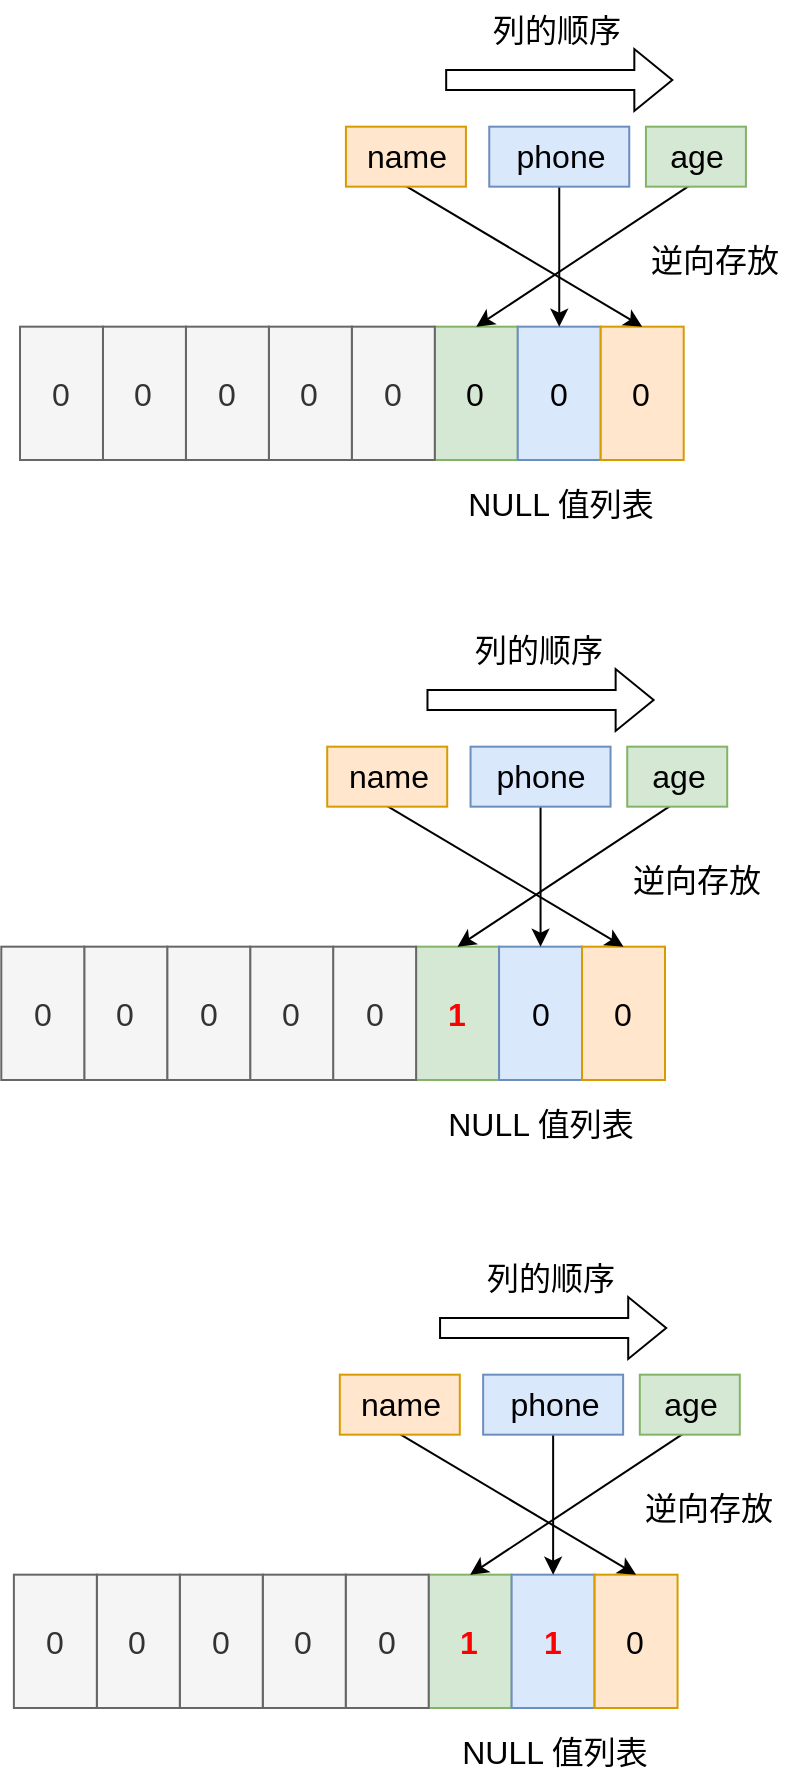 <mxfile version="20.6.0" type="github">
  <diagram id="FDNCHmbq4g4QRqkRjW3C" name="第 1 页">
    <mxGraphModel dx="1096" dy="683" grid="0" gridSize="10" guides="1" tooltips="1" connect="1" arrows="1" fold="1" page="1" pageScale="1" pageWidth="827" pageHeight="1169" math="0" shadow="0">
      <root>
        <mxCell id="0" />
        <mxCell id="1" parent="0" />
        <mxCell id="Jjxi664DVSr25sezRC5C-1" value="0" style="rounded=0;whiteSpace=wrap;html=1;fontSize=16;fillColor=#d5e8d4;strokeColor=#82b366;" vertex="1" parent="1">
          <mxGeometry x="320.4" y="292.333" width="41.481" height="66.667" as="geometry" />
        </mxCell>
        <mxCell id="Jjxi664DVSr25sezRC5C-2" value="0" style="rounded=0;whiteSpace=wrap;html=1;fontSize=16;fillColor=#dae8fc;strokeColor=#6c8ebf;" vertex="1" parent="1">
          <mxGeometry x="361.882" y="292.333" width="41.481" height="66.667" as="geometry" />
        </mxCell>
        <mxCell id="Jjxi664DVSr25sezRC5C-3" value="0" style="rounded=0;whiteSpace=wrap;html=1;fontSize=16;fillColor=#ffe6cc;strokeColor=#d79b00;" vertex="1" parent="1">
          <mxGeometry x="403.363" y="292.333" width="41.481" height="66.667" as="geometry" />
        </mxCell>
        <mxCell id="Jjxi664DVSr25sezRC5C-17" style="edgeStyle=none;rounded=0;orthogonalLoop=1;jettySize=auto;html=1;entryX=0.5;entryY=0;entryDx=0;entryDy=0;exitX=0.48;exitY=0.967;exitDx=0;exitDy=0;exitPerimeter=0;fontSize=16;" edge="1" parent="1" source="Jjxi664DVSr25sezRC5C-7" target="Jjxi664DVSr25sezRC5C-3">
          <mxGeometry relative="1" as="geometry" />
        </mxCell>
        <mxCell id="Jjxi664DVSr25sezRC5C-7" value="name" style="text;html=1;align=center;verticalAlign=middle;resizable=0;points=[];autosize=1;strokeColor=#d79b00;fillColor=#ffe6cc;fontSize=16;" vertex="1" parent="1">
          <mxGeometry x="275.96" y="192.333" width="60" height="30" as="geometry" />
        </mxCell>
        <mxCell id="Jjxi664DVSr25sezRC5C-16" style="edgeStyle=none;rounded=0;orthogonalLoop=1;jettySize=auto;html=1;entryX=0.5;entryY=0;entryDx=0;entryDy=0;fontSize=16;" edge="1" parent="1" source="Jjxi664DVSr25sezRC5C-8" target="Jjxi664DVSr25sezRC5C-2">
          <mxGeometry relative="1" as="geometry" />
        </mxCell>
        <mxCell id="Jjxi664DVSr25sezRC5C-8" value="phone" style="text;html=1;align=center;verticalAlign=middle;resizable=0;points=[];autosize=1;strokeColor=#6c8ebf;fillColor=#dae8fc;fontSize=16;" vertex="1" parent="1">
          <mxGeometry x="347.626" y="192.333" width="70" height="30" as="geometry" />
        </mxCell>
        <mxCell id="Jjxi664DVSr25sezRC5C-15" style="rounded=0;orthogonalLoop=1;jettySize=auto;html=1;entryX=0.5;entryY=0;entryDx=0;entryDy=0;exitX=0.45;exitY=0.967;exitDx=0;exitDy=0;exitPerimeter=0;fontSize=16;" edge="1" parent="1" source="Jjxi664DVSr25sezRC5C-9" target="Jjxi664DVSr25sezRC5C-1">
          <mxGeometry relative="1" as="geometry" />
        </mxCell>
        <mxCell id="Jjxi664DVSr25sezRC5C-9" value="age" style="text;html=1;align=center;verticalAlign=middle;resizable=0;points=[];autosize=1;strokeColor=#82b366;fillColor=#d5e8d4;fontSize=16;" vertex="1" parent="1">
          <mxGeometry x="425.958" y="192.333" width="50" height="30" as="geometry" />
        </mxCell>
        <mxCell id="Jjxi664DVSr25sezRC5C-11" value="" style="shape=flexArrow;endArrow=classic;html=1;rounded=0;fontSize=16;" edge="1" parent="1">
          <mxGeometry width="50" height="50" relative="1" as="geometry">
            <mxPoint x="325.591" y="168.997" as="sourcePoint" />
            <mxPoint x="439.665" y="168.997" as="targetPoint" />
          </mxGeometry>
        </mxCell>
        <mxCell id="Jjxi664DVSr25sezRC5C-12" value="列的顺序" style="text;html=1;align=center;verticalAlign=middle;resizable=0;points=[];autosize=1;strokeColor=none;fillColor=none;fontSize=16;" vertex="1" parent="1">
          <mxGeometry x="335.956" y="129" width="90" height="30" as="geometry" />
        </mxCell>
        <mxCell id="Jjxi664DVSr25sezRC5C-19" value="逆向存放" style="text;html=1;align=center;verticalAlign=middle;resizable=0;points=[];autosize=1;strokeColor=none;fillColor=none;fontSize=16;" vertex="1" parent="1">
          <mxGeometry x="415.03" y="244" width="90" height="30" as="geometry" />
        </mxCell>
        <mxCell id="Jjxi664DVSr25sezRC5C-20" value="NULL 值列表" style="text;html=1;align=center;verticalAlign=middle;resizable=0;points=[];autosize=1;strokeColor=none;fillColor=none;fontSize=16;" vertex="1" parent="1">
          <mxGeometry x="322.63" y="366" width="120" height="30" as="geometry" />
        </mxCell>
        <mxCell id="Jjxi664DVSr25sezRC5C-21" value="0" style="rounded=0;whiteSpace=wrap;html=1;fontSize=16;fillColor=#f5f5f5;strokeColor=#666666;fontColor=#333333;" vertex="1" parent="1">
          <mxGeometry x="278.92" y="292.333" width="41.481" height="66.667" as="geometry" />
        </mxCell>
        <mxCell id="Jjxi664DVSr25sezRC5C-22" value="0" style="rounded=0;whiteSpace=wrap;html=1;fontSize=16;fillColor=#f5f5f5;strokeColor=#666666;fontColor=#333333;" vertex="1" parent="1">
          <mxGeometry x="237.44" y="292.333" width="41.481" height="66.667" as="geometry" />
        </mxCell>
        <mxCell id="Jjxi664DVSr25sezRC5C-23" value="0" style="rounded=0;whiteSpace=wrap;html=1;fontSize=16;fillColor=#f5f5f5;strokeColor=#666666;fontColor=#333333;" vertex="1" parent="1">
          <mxGeometry x="195.96" y="292.333" width="41.481" height="66.667" as="geometry" />
        </mxCell>
        <mxCell id="Jjxi664DVSr25sezRC5C-24" value="0" style="rounded=0;whiteSpace=wrap;html=1;fontSize=16;fillColor=#f5f5f5;strokeColor=#666666;fontColor=#333333;" vertex="1" parent="1">
          <mxGeometry x="154.48" y="292.333" width="41.481" height="66.667" as="geometry" />
        </mxCell>
        <mxCell id="Jjxi664DVSr25sezRC5C-25" value="0" style="rounded=0;whiteSpace=wrap;html=1;fontSize=16;fillColor=#f5f5f5;strokeColor=#666666;fontColor=#333333;" vertex="1" parent="1">
          <mxGeometry x="113.0" y="292.333" width="41.481" height="66.667" as="geometry" />
        </mxCell>
        <mxCell id="Jjxi664DVSr25sezRC5C-26" value="&lt;font color=&quot;#ff0000&quot;&gt;&lt;b&gt;1&lt;/b&gt;&lt;/font&gt;" style="rounded=0;whiteSpace=wrap;html=1;fontSize=16;fillColor=#d5e8d4;strokeColor=#82b366;" vertex="1" parent="1">
          <mxGeometry x="311.05" y="602.333" width="41.481" height="66.667" as="geometry" />
        </mxCell>
        <mxCell id="Jjxi664DVSr25sezRC5C-27" value="0" style="rounded=0;whiteSpace=wrap;html=1;fontSize=16;fillColor=#dae8fc;strokeColor=#6c8ebf;" vertex="1" parent="1">
          <mxGeometry x="352.532" y="602.333" width="41.481" height="66.667" as="geometry" />
        </mxCell>
        <mxCell id="Jjxi664DVSr25sezRC5C-28" value="0" style="rounded=0;whiteSpace=wrap;html=1;fontSize=16;fillColor=#ffe6cc;strokeColor=#d79b00;" vertex="1" parent="1">
          <mxGeometry x="394.013" y="602.333" width="41.481" height="66.667" as="geometry" />
        </mxCell>
        <mxCell id="Jjxi664DVSr25sezRC5C-29" style="edgeStyle=none;rounded=0;orthogonalLoop=1;jettySize=auto;html=1;entryX=0.5;entryY=0;entryDx=0;entryDy=0;exitX=0.48;exitY=0.967;exitDx=0;exitDy=0;exitPerimeter=0;fontSize=16;" edge="1" parent="1" source="Jjxi664DVSr25sezRC5C-30" target="Jjxi664DVSr25sezRC5C-28">
          <mxGeometry relative="1" as="geometry" />
        </mxCell>
        <mxCell id="Jjxi664DVSr25sezRC5C-30" value="name" style="text;html=1;align=center;verticalAlign=middle;resizable=0;points=[];autosize=1;strokeColor=#d79b00;fillColor=#ffe6cc;fontSize=16;" vertex="1" parent="1">
          <mxGeometry x="266.61" y="502.333" width="60" height="30" as="geometry" />
        </mxCell>
        <mxCell id="Jjxi664DVSr25sezRC5C-31" style="edgeStyle=none;rounded=0;orthogonalLoop=1;jettySize=auto;html=1;entryX=0.5;entryY=0;entryDx=0;entryDy=0;fontSize=16;" edge="1" parent="1" source="Jjxi664DVSr25sezRC5C-32" target="Jjxi664DVSr25sezRC5C-27">
          <mxGeometry relative="1" as="geometry" />
        </mxCell>
        <mxCell id="Jjxi664DVSr25sezRC5C-32" value="phone" style="text;html=1;align=center;verticalAlign=middle;resizable=0;points=[];autosize=1;strokeColor=#6c8ebf;fillColor=#dae8fc;fontSize=16;" vertex="1" parent="1">
          <mxGeometry x="338.276" y="502.333" width="70" height="30" as="geometry" />
        </mxCell>
        <mxCell id="Jjxi664DVSr25sezRC5C-33" style="rounded=0;orthogonalLoop=1;jettySize=auto;html=1;entryX=0.5;entryY=0;entryDx=0;entryDy=0;exitX=0.45;exitY=0.967;exitDx=0;exitDy=0;exitPerimeter=0;fontSize=16;" edge="1" parent="1" source="Jjxi664DVSr25sezRC5C-34" target="Jjxi664DVSr25sezRC5C-26">
          <mxGeometry relative="1" as="geometry" />
        </mxCell>
        <mxCell id="Jjxi664DVSr25sezRC5C-34" value="age" style="text;html=1;align=center;verticalAlign=middle;resizable=0;points=[];autosize=1;strokeColor=#82b366;fillColor=#d5e8d4;fontSize=16;" vertex="1" parent="1">
          <mxGeometry x="416.608" y="502.333" width="50" height="30" as="geometry" />
        </mxCell>
        <mxCell id="Jjxi664DVSr25sezRC5C-35" value="" style="shape=flexArrow;endArrow=classic;html=1;rounded=0;fontSize=16;" edge="1" parent="1">
          <mxGeometry width="50" height="50" relative="1" as="geometry">
            <mxPoint x="316.241" y="478.997" as="sourcePoint" />
            <mxPoint x="430.315" y="478.997" as="targetPoint" />
          </mxGeometry>
        </mxCell>
        <mxCell id="Jjxi664DVSr25sezRC5C-36" value="列的顺序" style="text;html=1;align=center;verticalAlign=middle;resizable=0;points=[];autosize=1;strokeColor=none;fillColor=none;fontSize=16;" vertex="1" parent="1">
          <mxGeometry x="326.606" y="439" width="90" height="30" as="geometry" />
        </mxCell>
        <mxCell id="Jjxi664DVSr25sezRC5C-37" value="逆向存放" style="text;html=1;align=center;verticalAlign=middle;resizable=0;points=[];autosize=1;strokeColor=none;fillColor=none;fontSize=16;" vertex="1" parent="1">
          <mxGeometry x="405.68" y="554" width="90" height="30" as="geometry" />
        </mxCell>
        <mxCell id="Jjxi664DVSr25sezRC5C-38" value="NULL 值列表" style="text;html=1;align=center;verticalAlign=middle;resizable=0;points=[];autosize=1;strokeColor=none;fillColor=none;fontSize=16;" vertex="1" parent="1">
          <mxGeometry x="313.28" y="676" width="120" height="30" as="geometry" />
        </mxCell>
        <mxCell id="Jjxi664DVSr25sezRC5C-39" value="0" style="rounded=0;whiteSpace=wrap;html=1;fontSize=16;fillColor=#f5f5f5;strokeColor=#666666;fontColor=#333333;" vertex="1" parent="1">
          <mxGeometry x="269.57" y="602.333" width="41.481" height="66.667" as="geometry" />
        </mxCell>
        <mxCell id="Jjxi664DVSr25sezRC5C-40" value="0" style="rounded=0;whiteSpace=wrap;html=1;fontSize=16;fillColor=#f5f5f5;strokeColor=#666666;fontColor=#333333;" vertex="1" parent="1">
          <mxGeometry x="228.09" y="602.333" width="41.481" height="66.667" as="geometry" />
        </mxCell>
        <mxCell id="Jjxi664DVSr25sezRC5C-41" value="0" style="rounded=0;whiteSpace=wrap;html=1;fontSize=16;fillColor=#f5f5f5;strokeColor=#666666;fontColor=#333333;" vertex="1" parent="1">
          <mxGeometry x="186.61" y="602.333" width="41.481" height="66.667" as="geometry" />
        </mxCell>
        <mxCell id="Jjxi664DVSr25sezRC5C-42" value="0" style="rounded=0;whiteSpace=wrap;html=1;fontSize=16;fillColor=#f5f5f5;strokeColor=#666666;fontColor=#333333;" vertex="1" parent="1">
          <mxGeometry x="145.13" y="602.333" width="41.481" height="66.667" as="geometry" />
        </mxCell>
        <mxCell id="Jjxi664DVSr25sezRC5C-43" value="0" style="rounded=0;whiteSpace=wrap;html=1;fontSize=16;fillColor=#f5f5f5;strokeColor=#666666;fontColor=#333333;" vertex="1" parent="1">
          <mxGeometry x="103.65" y="602.333" width="41.481" height="66.667" as="geometry" />
        </mxCell>
        <mxCell id="Jjxi664DVSr25sezRC5C-44" value="&lt;font color=&quot;#ff0000&quot;&gt;&lt;b&gt;1&lt;/b&gt;&lt;/font&gt;" style="rounded=0;whiteSpace=wrap;html=1;fontSize=16;fillColor=#d5e8d4;strokeColor=#82b366;" vertex="1" parent="1">
          <mxGeometry x="317.34" y="916.333" width="41.481" height="66.667" as="geometry" />
        </mxCell>
        <mxCell id="Jjxi664DVSr25sezRC5C-45" value="&lt;font color=&quot;#ff0000&quot;&gt;&lt;b&gt;1&lt;/b&gt;&lt;/font&gt;" style="rounded=0;whiteSpace=wrap;html=1;fontSize=16;fillColor=#dae8fc;strokeColor=#6c8ebf;" vertex="1" parent="1">
          <mxGeometry x="358.822" y="916.333" width="41.481" height="66.667" as="geometry" />
        </mxCell>
        <mxCell id="Jjxi664DVSr25sezRC5C-46" value="0" style="rounded=0;whiteSpace=wrap;html=1;fontSize=16;fillColor=#ffe6cc;strokeColor=#d79b00;" vertex="1" parent="1">
          <mxGeometry x="400.303" y="916.333" width="41.481" height="66.667" as="geometry" />
        </mxCell>
        <mxCell id="Jjxi664DVSr25sezRC5C-47" style="edgeStyle=none;rounded=0;orthogonalLoop=1;jettySize=auto;html=1;entryX=0.5;entryY=0;entryDx=0;entryDy=0;exitX=0.48;exitY=0.967;exitDx=0;exitDy=0;exitPerimeter=0;fontSize=16;" edge="1" parent="1" source="Jjxi664DVSr25sezRC5C-48" target="Jjxi664DVSr25sezRC5C-46">
          <mxGeometry relative="1" as="geometry" />
        </mxCell>
        <mxCell id="Jjxi664DVSr25sezRC5C-48" value="name" style="text;html=1;align=center;verticalAlign=middle;resizable=0;points=[];autosize=1;strokeColor=#d79b00;fillColor=#ffe6cc;fontSize=16;" vertex="1" parent="1">
          <mxGeometry x="272.9" y="816.333" width="60" height="30" as="geometry" />
        </mxCell>
        <mxCell id="Jjxi664DVSr25sezRC5C-49" style="edgeStyle=none;rounded=0;orthogonalLoop=1;jettySize=auto;html=1;entryX=0.5;entryY=0;entryDx=0;entryDy=0;fontSize=16;" edge="1" parent="1" source="Jjxi664DVSr25sezRC5C-50" target="Jjxi664DVSr25sezRC5C-45">
          <mxGeometry relative="1" as="geometry" />
        </mxCell>
        <mxCell id="Jjxi664DVSr25sezRC5C-50" value="phone" style="text;html=1;align=center;verticalAlign=middle;resizable=0;points=[];autosize=1;strokeColor=#6c8ebf;fillColor=#dae8fc;fontSize=16;" vertex="1" parent="1">
          <mxGeometry x="344.566" y="816.333" width="70" height="30" as="geometry" />
        </mxCell>
        <mxCell id="Jjxi664DVSr25sezRC5C-51" style="rounded=0;orthogonalLoop=1;jettySize=auto;html=1;entryX=0.5;entryY=0;entryDx=0;entryDy=0;exitX=0.45;exitY=0.967;exitDx=0;exitDy=0;exitPerimeter=0;fontSize=16;" edge="1" parent="1" source="Jjxi664DVSr25sezRC5C-52" target="Jjxi664DVSr25sezRC5C-44">
          <mxGeometry relative="1" as="geometry" />
        </mxCell>
        <mxCell id="Jjxi664DVSr25sezRC5C-52" value="age" style="text;html=1;align=center;verticalAlign=middle;resizable=0;points=[];autosize=1;strokeColor=#82b366;fillColor=#d5e8d4;fontSize=16;" vertex="1" parent="1">
          <mxGeometry x="422.898" y="816.333" width="50" height="30" as="geometry" />
        </mxCell>
        <mxCell id="Jjxi664DVSr25sezRC5C-53" value="" style="shape=flexArrow;endArrow=classic;html=1;rounded=0;fontSize=16;" edge="1" parent="1">
          <mxGeometry width="50" height="50" relative="1" as="geometry">
            <mxPoint x="322.531" y="792.997" as="sourcePoint" />
            <mxPoint x="436.605" y="792.997" as="targetPoint" />
          </mxGeometry>
        </mxCell>
        <mxCell id="Jjxi664DVSr25sezRC5C-54" value="列的顺序" style="text;html=1;align=center;verticalAlign=middle;resizable=0;points=[];autosize=1;strokeColor=none;fillColor=none;fontSize=16;" vertex="1" parent="1">
          <mxGeometry x="332.896" y="753" width="90" height="30" as="geometry" />
        </mxCell>
        <mxCell id="Jjxi664DVSr25sezRC5C-55" value="逆向存放" style="text;html=1;align=center;verticalAlign=middle;resizable=0;points=[];autosize=1;strokeColor=none;fillColor=none;fontSize=16;" vertex="1" parent="1">
          <mxGeometry x="411.97" y="868" width="90" height="30" as="geometry" />
        </mxCell>
        <mxCell id="Jjxi664DVSr25sezRC5C-56" value="NULL 值列表" style="text;html=1;align=center;verticalAlign=middle;resizable=0;points=[];autosize=1;strokeColor=none;fillColor=none;fontSize=16;" vertex="1" parent="1">
          <mxGeometry x="319.57" y="990" width="120" height="30" as="geometry" />
        </mxCell>
        <mxCell id="Jjxi664DVSr25sezRC5C-57" value="0" style="rounded=0;whiteSpace=wrap;html=1;fontSize=16;fillColor=#f5f5f5;strokeColor=#666666;fontColor=#333333;" vertex="1" parent="1">
          <mxGeometry x="275.86" y="916.333" width="41.481" height="66.667" as="geometry" />
        </mxCell>
        <mxCell id="Jjxi664DVSr25sezRC5C-58" value="0" style="rounded=0;whiteSpace=wrap;html=1;fontSize=16;fillColor=#f5f5f5;strokeColor=#666666;fontColor=#333333;" vertex="1" parent="1">
          <mxGeometry x="234.38" y="916.333" width="41.481" height="66.667" as="geometry" />
        </mxCell>
        <mxCell id="Jjxi664DVSr25sezRC5C-59" value="0" style="rounded=0;whiteSpace=wrap;html=1;fontSize=16;fillColor=#f5f5f5;strokeColor=#666666;fontColor=#333333;" vertex="1" parent="1">
          <mxGeometry x="192.9" y="916.333" width="41.481" height="66.667" as="geometry" />
        </mxCell>
        <mxCell id="Jjxi664DVSr25sezRC5C-60" value="0" style="rounded=0;whiteSpace=wrap;html=1;fontSize=16;fillColor=#f5f5f5;strokeColor=#666666;fontColor=#333333;" vertex="1" parent="1">
          <mxGeometry x="151.42" y="916.333" width="41.481" height="66.667" as="geometry" />
        </mxCell>
        <mxCell id="Jjxi664DVSr25sezRC5C-61" value="0" style="rounded=0;whiteSpace=wrap;html=1;fontSize=16;fillColor=#f5f5f5;strokeColor=#666666;fontColor=#333333;" vertex="1" parent="1">
          <mxGeometry x="109.94" y="916.333" width="41.481" height="66.667" as="geometry" />
        </mxCell>
      </root>
    </mxGraphModel>
  </diagram>
</mxfile>
